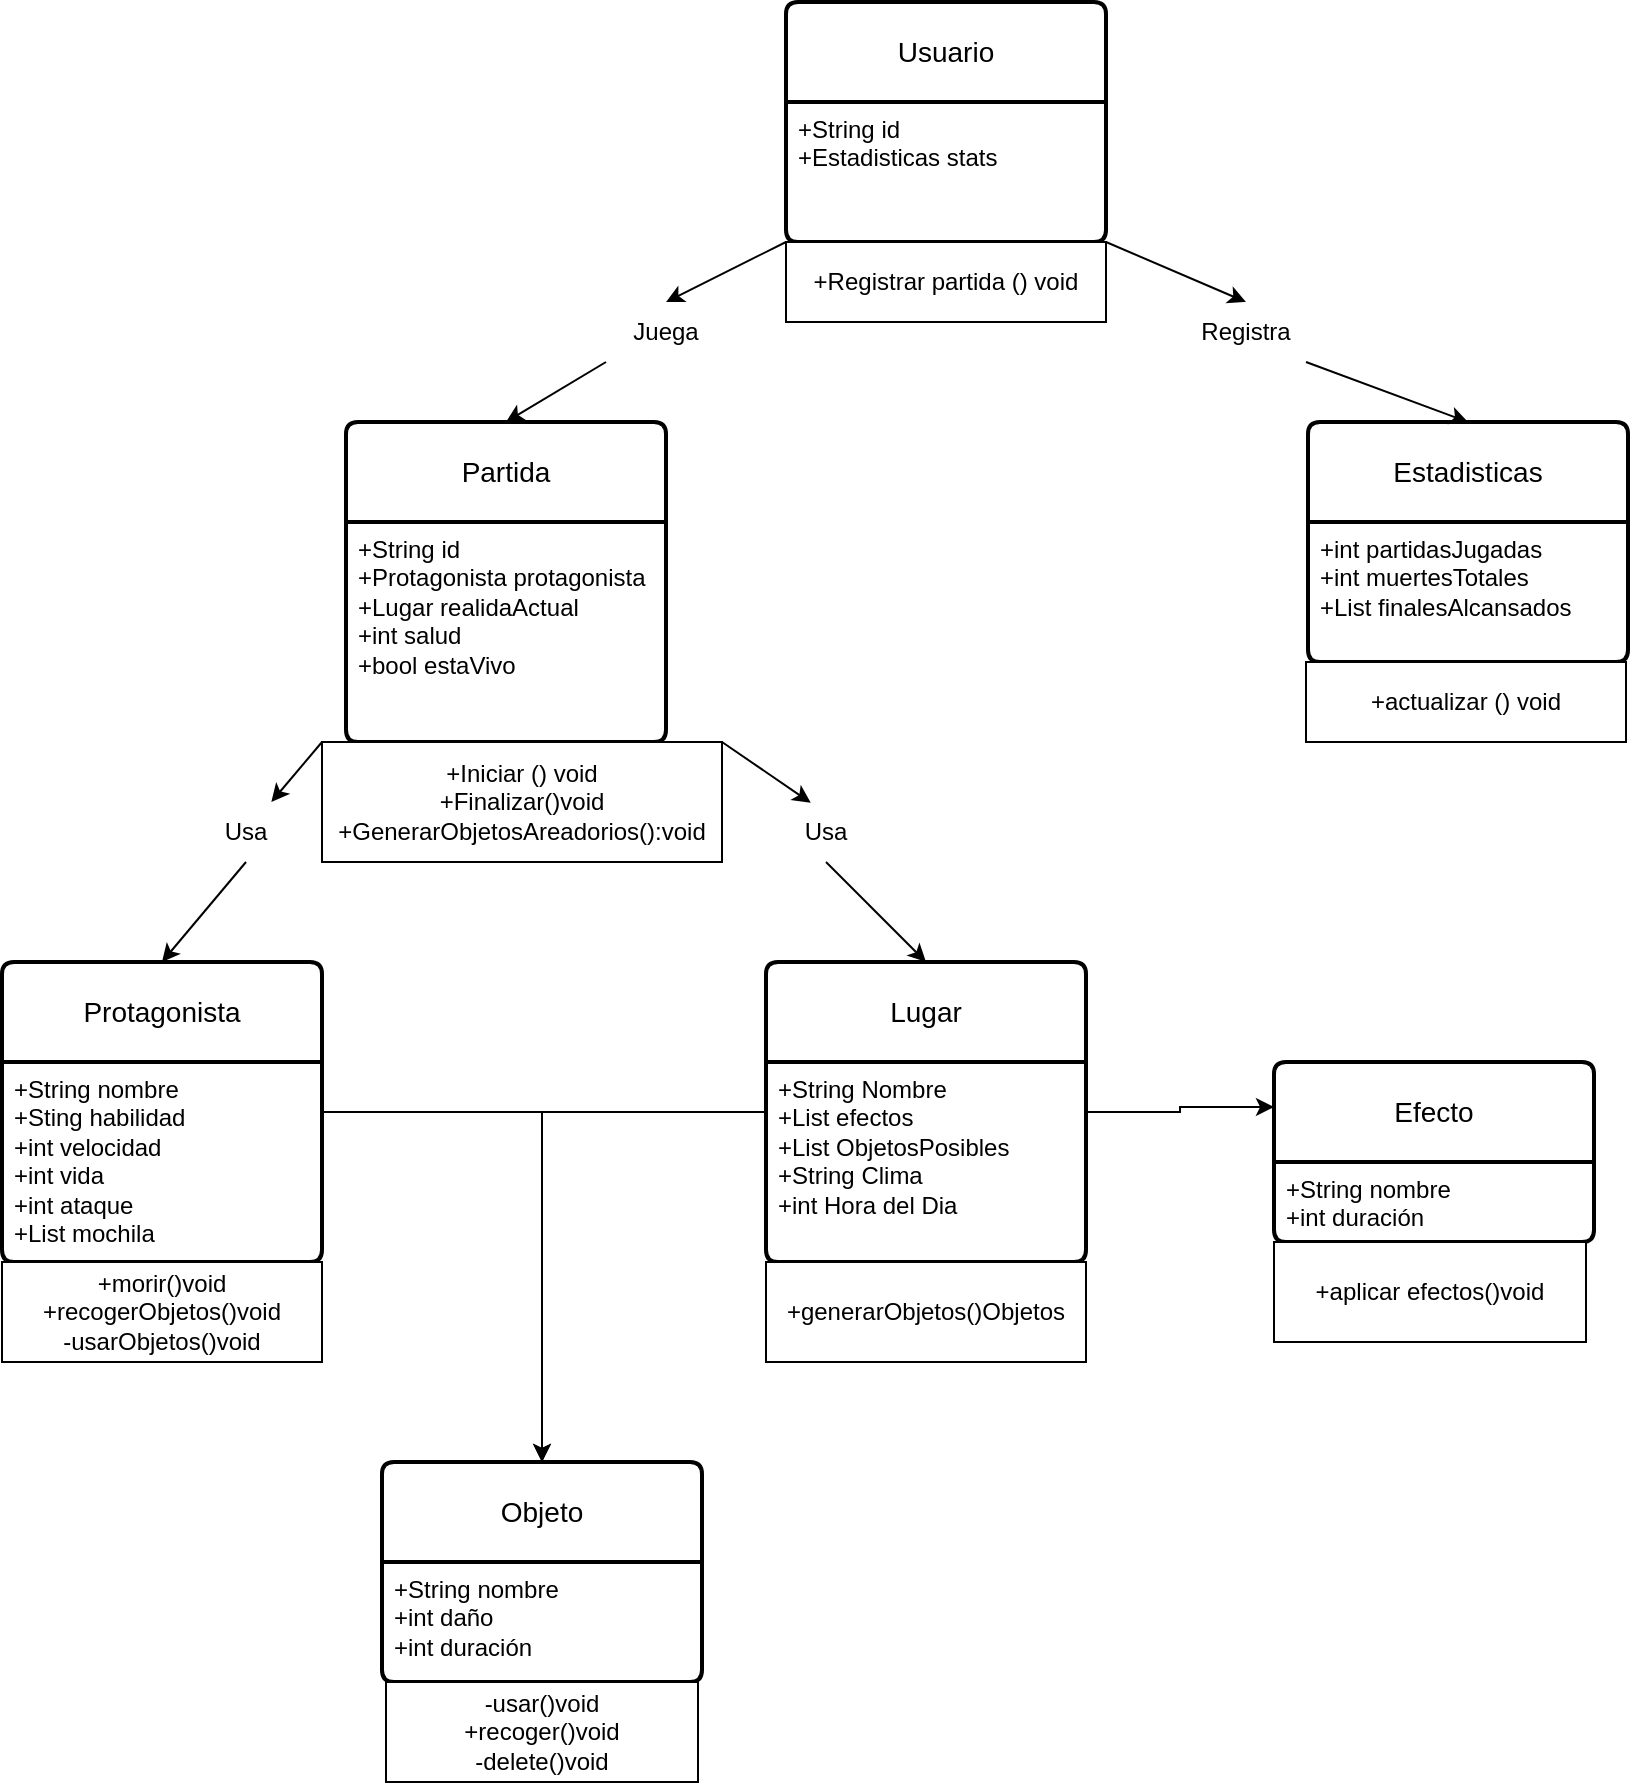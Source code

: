<mxfile version="27.0.9">
  <diagram name="Página-1" id="8H2arUNHft7z30pN4TFg">
    <mxGraphModel dx="2100" dy="618" grid="1" gridSize="10" guides="1" tooltips="1" connect="1" arrows="1" fold="1" page="1" pageScale="1" pageWidth="827" pageHeight="1169" math="0" shadow="0">
      <root>
        <mxCell id="0" />
        <mxCell id="1" parent="0" />
        <mxCell id="NZ_cdh0wZK9CuaUFpkyA-6" value="Usuario" style="swimlane;childLayout=stackLayout;horizontal=1;startSize=50;horizontalStack=0;rounded=1;fontSize=14;fontStyle=0;strokeWidth=2;resizeParent=0;resizeLast=1;shadow=0;dashed=0;align=center;arcSize=4;whiteSpace=wrap;html=1;" vertex="1" parent="1">
          <mxGeometry x="170" y="140" width="160" height="120" as="geometry">
            <mxRectangle x="170" y="140" width="90" height="50" as="alternateBounds" />
          </mxGeometry>
        </mxCell>
        <mxCell id="NZ_cdh0wZK9CuaUFpkyA-7" value="+String id&lt;div&gt;+Estadisticas stats&lt;/div&gt;" style="align=left;strokeColor=none;fillColor=none;spacingLeft=4;spacingRight=4;fontSize=12;verticalAlign=top;resizable=0;rotatable=0;part=1;html=1;whiteSpace=wrap;" vertex="1" parent="NZ_cdh0wZK9CuaUFpkyA-6">
          <mxGeometry y="50" width="160" height="70" as="geometry" />
        </mxCell>
        <mxCell id="NZ_cdh0wZK9CuaUFpkyA-8" value="+Registrar partida () void" style="whiteSpace=wrap;html=1;align=center;" vertex="1" parent="1">
          <mxGeometry x="170" y="260" width="160" height="40" as="geometry" />
        </mxCell>
        <mxCell id="NZ_cdh0wZK9CuaUFpkyA-9" value="Estadisticas" style="swimlane;childLayout=stackLayout;horizontal=1;startSize=50;horizontalStack=0;rounded=1;fontSize=14;fontStyle=0;strokeWidth=2;resizeParent=0;resizeLast=1;shadow=0;dashed=0;align=center;arcSize=4;whiteSpace=wrap;html=1;" vertex="1" parent="1">
          <mxGeometry x="431" y="350" width="160" height="120" as="geometry" />
        </mxCell>
        <mxCell id="NZ_cdh0wZK9CuaUFpkyA-10" value="+int partidasJugadas&lt;div&gt;+int muertesTotales&lt;/div&gt;&lt;div&gt;+List finalesAlcansados&lt;/div&gt;" style="align=left;strokeColor=none;fillColor=none;spacingLeft=4;spacingRight=4;fontSize=12;verticalAlign=top;resizable=0;rotatable=0;part=1;html=1;whiteSpace=wrap;" vertex="1" parent="NZ_cdh0wZK9CuaUFpkyA-9">
          <mxGeometry y="50" width="160" height="70" as="geometry" />
        </mxCell>
        <mxCell id="NZ_cdh0wZK9CuaUFpkyA-11" value="+actualizar () void" style="whiteSpace=wrap;html=1;align=center;" vertex="1" parent="1">
          <mxGeometry x="430" y="470" width="160" height="40" as="geometry" />
        </mxCell>
        <mxCell id="NZ_cdh0wZK9CuaUFpkyA-13" value="" style="endArrow=classic;html=1;rounded=0;exitX=1;exitY=1;exitDx=0;exitDy=0;entryX=0.5;entryY=0;entryDx=0;entryDy=0;" edge="1" parent="1" source="NZ_cdh0wZK9CuaUFpkyA-15" target="NZ_cdh0wZK9CuaUFpkyA-9">
          <mxGeometry width="50" height="50" relative="1" as="geometry">
            <mxPoint x="380" y="330" as="sourcePoint" />
            <mxPoint x="430" y="280" as="targetPoint" />
            <Array as="points" />
          </mxGeometry>
        </mxCell>
        <mxCell id="NZ_cdh0wZK9CuaUFpkyA-16" value="" style="endArrow=classic;html=1;rounded=0;exitX=1;exitY=1;exitDx=0;exitDy=0;entryX=0.5;entryY=0;entryDx=0;entryDy=0;" edge="1" parent="1" source="NZ_cdh0wZK9CuaUFpkyA-7" target="NZ_cdh0wZK9CuaUFpkyA-15">
          <mxGeometry width="50" height="50" relative="1" as="geometry">
            <mxPoint x="330" y="260" as="sourcePoint" />
            <mxPoint x="460" y="350" as="targetPoint" />
            <Array as="points" />
          </mxGeometry>
        </mxCell>
        <mxCell id="NZ_cdh0wZK9CuaUFpkyA-15" value="Registra" style="text;html=1;align=center;verticalAlign=middle;whiteSpace=wrap;rounded=0;" vertex="1" parent="1">
          <mxGeometry x="370" y="290" width="60" height="30" as="geometry" />
        </mxCell>
        <mxCell id="NZ_cdh0wZK9CuaUFpkyA-17" value="" style="endArrow=classic;html=1;rounded=0;exitX=0;exitY=1;exitDx=0;exitDy=0;entryX=0.5;entryY=0;entryDx=0;entryDy=0;" edge="1" parent="1" source="NZ_cdh0wZK9CuaUFpkyA-18" target="NZ_cdh0wZK9CuaUFpkyA-20">
          <mxGeometry width="50" height="50" relative="1" as="geometry">
            <mxPoint x="130" y="260" as="sourcePoint" />
            <mxPoint x="100" y="330" as="targetPoint" />
            <Array as="points" />
          </mxGeometry>
        </mxCell>
        <mxCell id="NZ_cdh0wZK9CuaUFpkyA-20" value="Partida" style="swimlane;childLayout=stackLayout;horizontal=1;startSize=50;horizontalStack=0;rounded=1;fontSize=14;fontStyle=0;strokeWidth=2;resizeParent=0;resizeLast=1;shadow=0;dashed=0;align=center;arcSize=4;whiteSpace=wrap;html=1;" vertex="1" parent="1">
          <mxGeometry x="-50" y="350" width="160" height="160" as="geometry" />
        </mxCell>
        <mxCell id="NZ_cdh0wZK9CuaUFpkyA-21" value="+String id&lt;div&gt;+Protagonista protagonista&lt;/div&gt;&lt;div&gt;+Lugar realidaActual&lt;/div&gt;&lt;div&gt;+int salud&lt;/div&gt;&lt;div&gt;+bool estaVivo&lt;/div&gt;&lt;div&gt;&lt;br&gt;&lt;/div&gt;&lt;div&gt;&lt;br&gt;&lt;/div&gt;" style="align=left;strokeColor=none;fillColor=none;spacingLeft=4;spacingRight=4;fontSize=12;verticalAlign=top;resizable=0;rotatable=0;part=1;html=1;whiteSpace=wrap;" vertex="1" parent="NZ_cdh0wZK9CuaUFpkyA-20">
          <mxGeometry y="50" width="160" height="110" as="geometry" />
        </mxCell>
        <mxCell id="NZ_cdh0wZK9CuaUFpkyA-22" value="+Iniciar () void&lt;div&gt;+Finalizar()void&lt;/div&gt;&lt;div&gt;+GenerarObjetos&lt;span style=&quot;background-color: transparent; color: light-dark(rgb(0, 0, 0), rgb(255, 255, 255));&quot;&gt;Areadorios():void&lt;/span&gt;&lt;/div&gt;" style="whiteSpace=wrap;html=1;align=center;" vertex="1" parent="1">
          <mxGeometry x="-62" y="510" width="200" height="60" as="geometry" />
        </mxCell>
        <mxCell id="NZ_cdh0wZK9CuaUFpkyA-23" value="" style="endArrow=classic;html=1;rounded=0;exitX=0;exitY=1;exitDx=0;exitDy=0;entryX=0.5;entryY=0;entryDx=0;entryDy=0;" edge="1" parent="1" source="NZ_cdh0wZK9CuaUFpkyA-6" target="NZ_cdh0wZK9CuaUFpkyA-18">
          <mxGeometry width="50" height="50" relative="1" as="geometry">
            <mxPoint x="170" y="260" as="sourcePoint" />
            <mxPoint x="100" y="350" as="targetPoint" />
            <Array as="points" />
          </mxGeometry>
        </mxCell>
        <mxCell id="NZ_cdh0wZK9CuaUFpkyA-18" value="Juega" style="text;html=1;align=center;verticalAlign=middle;whiteSpace=wrap;rounded=0;" vertex="1" parent="1">
          <mxGeometry x="80" y="290" width="60" height="30" as="geometry" />
        </mxCell>
        <mxCell id="NZ_cdh0wZK9CuaUFpkyA-25" value="" style="endArrow=classic;html=1;rounded=0;exitX=0.5;exitY=1;exitDx=0;exitDy=0;entryX=0.5;entryY=0;entryDx=0;entryDy=0;" edge="1" parent="1" source="NZ_cdh0wZK9CuaUFpkyA-26" target="NZ_cdh0wZK9CuaUFpkyA-28">
          <mxGeometry width="50" height="50" relative="1" as="geometry">
            <mxPoint x="70" y="580" as="sourcePoint" />
            <mxPoint x="-150" y="610" as="targetPoint" />
            <Array as="points" />
          </mxGeometry>
        </mxCell>
        <mxCell id="NZ_cdh0wZK9CuaUFpkyA-27" value="" style="endArrow=classic;html=1;rounded=0;exitX=0;exitY=0;exitDx=0;exitDy=0;" edge="1" parent="1" source="NZ_cdh0wZK9CuaUFpkyA-22" target="NZ_cdh0wZK9CuaUFpkyA-26">
          <mxGeometry width="50" height="50" relative="1" as="geometry">
            <mxPoint x="-50" y="490" as="sourcePoint" />
            <mxPoint x="-150" y="610" as="targetPoint" />
            <Array as="points" />
          </mxGeometry>
        </mxCell>
        <mxCell id="NZ_cdh0wZK9CuaUFpkyA-26" value="Usa" style="text;html=1;align=center;verticalAlign=middle;whiteSpace=wrap;rounded=0;" vertex="1" parent="1">
          <mxGeometry x="-130" y="540" width="60" height="30" as="geometry" />
        </mxCell>
        <mxCell id="NZ_cdh0wZK9CuaUFpkyA-28" value="Protagonista" style="swimlane;childLayout=stackLayout;horizontal=1;startSize=50;horizontalStack=0;rounded=1;fontSize=14;fontStyle=0;strokeWidth=2;resizeParent=0;resizeLast=1;shadow=0;dashed=0;align=center;arcSize=4;whiteSpace=wrap;html=1;" vertex="1" parent="1">
          <mxGeometry x="-222" y="620" width="160" height="150" as="geometry" />
        </mxCell>
        <mxCell id="NZ_cdh0wZK9CuaUFpkyA-29" value="&lt;div&gt;+String nombre&lt;/div&gt;&lt;div&gt;+Sting habilidad&lt;/div&gt;&lt;div&gt;+int velocidad&lt;/div&gt;&lt;div&gt;+int vida&lt;/div&gt;&lt;div&gt;+int ataque&lt;/div&gt;&lt;div&gt;+List mochila&lt;/div&gt;" style="align=left;strokeColor=none;fillColor=none;spacingLeft=4;spacingRight=4;fontSize=12;verticalAlign=top;resizable=0;rotatable=0;part=1;html=1;whiteSpace=wrap;" vertex="1" parent="NZ_cdh0wZK9CuaUFpkyA-28">
          <mxGeometry y="50" width="160" height="100" as="geometry" />
        </mxCell>
        <mxCell id="NZ_cdh0wZK9CuaUFpkyA-30" value="+morir()void&lt;div&gt;+recogerObjetos()void&lt;/div&gt;&lt;div&gt;-usarObjetos()void&lt;/div&gt;" style="whiteSpace=wrap;html=1;align=center;" vertex="1" parent="1">
          <mxGeometry x="-222" y="770" width="160" height="50" as="geometry" />
        </mxCell>
        <mxCell id="NZ_cdh0wZK9CuaUFpkyA-32" value="" style="endArrow=classic;html=1;rounded=0;exitX=0.5;exitY=1;exitDx=0;exitDy=0;entryX=0.5;entryY=0;entryDx=0;entryDy=0;" edge="1" parent="1" source="NZ_cdh0wZK9CuaUFpkyA-33" target="NZ_cdh0wZK9CuaUFpkyA-34">
          <mxGeometry width="50" height="50" relative="1" as="geometry">
            <mxPoint x="372" y="580" as="sourcePoint" />
            <mxPoint x="152" y="610" as="targetPoint" />
            <Array as="points" />
          </mxGeometry>
        </mxCell>
        <mxCell id="NZ_cdh0wZK9CuaUFpkyA-33" value="Usa" style="text;html=1;align=center;verticalAlign=middle;whiteSpace=wrap;rounded=0;" vertex="1" parent="1">
          <mxGeometry x="160" y="540" width="60" height="30" as="geometry" />
        </mxCell>
        <mxCell id="NZ_cdh0wZK9CuaUFpkyA-47" style="edgeStyle=orthogonalEdgeStyle;rounded=0;orthogonalLoop=1;jettySize=auto;html=1;exitX=0;exitY=0.5;exitDx=0;exitDy=0;entryX=0.5;entryY=0;entryDx=0;entryDy=0;" edge="1" parent="1" source="NZ_cdh0wZK9CuaUFpkyA-34" target="NZ_cdh0wZK9CuaUFpkyA-44">
          <mxGeometry relative="1" as="geometry" />
        </mxCell>
        <mxCell id="NZ_cdh0wZK9CuaUFpkyA-34" value="Lugar" style="swimlane;childLayout=stackLayout;horizontal=1;startSize=50;horizontalStack=0;rounded=1;fontSize=14;fontStyle=0;strokeWidth=2;resizeParent=0;resizeLast=1;shadow=0;dashed=0;align=center;arcSize=4;whiteSpace=wrap;html=1;" vertex="1" parent="1">
          <mxGeometry x="160" y="620" width="160" height="150" as="geometry" />
        </mxCell>
        <mxCell id="NZ_cdh0wZK9CuaUFpkyA-35" value="+String Nombre&lt;div&gt;+List efectos&lt;/div&gt;&lt;div&gt;+List ObjetosPosibles&lt;/div&gt;&lt;div&gt;+String Clima&lt;/div&gt;&lt;div&gt;+int Hora del Dia&lt;/div&gt;&lt;div&gt;&lt;br&gt;&lt;/div&gt;" style="align=left;strokeColor=none;fillColor=none;spacingLeft=4;spacingRight=4;fontSize=12;verticalAlign=top;resizable=0;rotatable=0;part=1;html=1;whiteSpace=wrap;" vertex="1" parent="NZ_cdh0wZK9CuaUFpkyA-34">
          <mxGeometry y="50" width="160" height="100" as="geometry" />
        </mxCell>
        <mxCell id="NZ_cdh0wZK9CuaUFpkyA-36" value="&lt;div&gt;+generarObjetos()Objetos&lt;/div&gt;" style="whiteSpace=wrap;html=1;align=center;" vertex="1" parent="1">
          <mxGeometry x="160" y="770" width="160" height="50" as="geometry" />
        </mxCell>
        <mxCell id="NZ_cdh0wZK9CuaUFpkyA-37" value="" style="endArrow=classic;html=1;rounded=0;exitX=1;exitY=0;exitDx=0;exitDy=0;entryX=0.373;entryY=0.013;entryDx=0;entryDy=0;entryPerimeter=0;" edge="1" parent="1" source="NZ_cdh0wZK9CuaUFpkyA-22" target="NZ_cdh0wZK9CuaUFpkyA-33">
          <mxGeometry width="50" height="50" relative="1" as="geometry">
            <mxPoint x="150" y="490" as="sourcePoint" />
            <mxPoint x="188" y="540" as="targetPoint" />
            <Array as="points" />
          </mxGeometry>
        </mxCell>
        <mxCell id="NZ_cdh0wZK9CuaUFpkyA-38" value="Efecto" style="swimlane;childLayout=stackLayout;horizontal=1;startSize=50;horizontalStack=0;rounded=1;fontSize=14;fontStyle=0;strokeWidth=2;resizeParent=0;resizeLast=1;shadow=0;dashed=0;align=center;arcSize=4;whiteSpace=wrap;html=1;" vertex="1" parent="1">
          <mxGeometry x="414" y="670" width="160" height="90" as="geometry" />
        </mxCell>
        <mxCell id="NZ_cdh0wZK9CuaUFpkyA-39" value="+String nombre&lt;div&gt;+int duración&lt;/div&gt;" style="align=left;strokeColor=none;fillColor=none;spacingLeft=4;spacingRight=4;fontSize=12;verticalAlign=top;resizable=0;rotatable=0;part=1;html=1;whiteSpace=wrap;" vertex="1" parent="NZ_cdh0wZK9CuaUFpkyA-38">
          <mxGeometry y="50" width="160" height="40" as="geometry" />
        </mxCell>
        <mxCell id="NZ_cdh0wZK9CuaUFpkyA-40" style="edgeStyle=orthogonalEdgeStyle;rounded=0;orthogonalLoop=1;jettySize=auto;html=1;exitX=1;exitY=0.25;exitDx=0;exitDy=0;entryX=0;entryY=0.25;entryDx=0;entryDy=0;" edge="1" parent="1" source="NZ_cdh0wZK9CuaUFpkyA-35" target="NZ_cdh0wZK9CuaUFpkyA-38">
          <mxGeometry relative="1" as="geometry" />
        </mxCell>
        <mxCell id="NZ_cdh0wZK9CuaUFpkyA-41" value="+aplicar efectos()void" style="whiteSpace=wrap;html=1;align=center;" vertex="1" parent="1">
          <mxGeometry x="414" y="760" width="156" height="50" as="geometry" />
        </mxCell>
        <mxCell id="NZ_cdh0wZK9CuaUFpkyA-44" value="Objeto" style="swimlane;childLayout=stackLayout;horizontal=1;startSize=50;horizontalStack=0;rounded=1;fontSize=14;fontStyle=0;strokeWidth=2;resizeParent=0;resizeLast=1;shadow=0;dashed=0;align=center;arcSize=4;whiteSpace=wrap;html=1;" vertex="1" parent="1">
          <mxGeometry x="-32" y="870" width="160" height="110" as="geometry" />
        </mxCell>
        <mxCell id="NZ_cdh0wZK9CuaUFpkyA-45" value="+String nombre&lt;div&gt;+int daño&lt;/div&gt;&lt;div&gt;+int duración&lt;/div&gt;&lt;div&gt;&lt;br&gt;&lt;/div&gt;" style="align=left;strokeColor=none;fillColor=none;spacingLeft=4;spacingRight=4;fontSize=12;verticalAlign=top;resizable=0;rotatable=0;part=1;html=1;whiteSpace=wrap;" vertex="1" parent="NZ_cdh0wZK9CuaUFpkyA-44">
          <mxGeometry y="50" width="160" height="60" as="geometry" />
        </mxCell>
        <mxCell id="NZ_cdh0wZK9CuaUFpkyA-46" value="-usar()void&lt;div&gt;+recoger()void&lt;/div&gt;&lt;div&gt;-delete()void&lt;/div&gt;" style="whiteSpace=wrap;html=1;align=center;" vertex="1" parent="1">
          <mxGeometry x="-30" y="980" width="156" height="50" as="geometry" />
        </mxCell>
        <mxCell id="NZ_cdh0wZK9CuaUFpkyA-48" style="edgeStyle=orthogonalEdgeStyle;rounded=0;orthogonalLoop=1;jettySize=auto;html=1;exitX=1;exitY=0.25;exitDx=0;exitDy=0;entryX=0.5;entryY=0;entryDx=0;entryDy=0;" edge="1" parent="1" source="NZ_cdh0wZK9CuaUFpkyA-29" target="NZ_cdh0wZK9CuaUFpkyA-44">
          <mxGeometry relative="1" as="geometry" />
        </mxCell>
      </root>
    </mxGraphModel>
  </diagram>
</mxfile>
